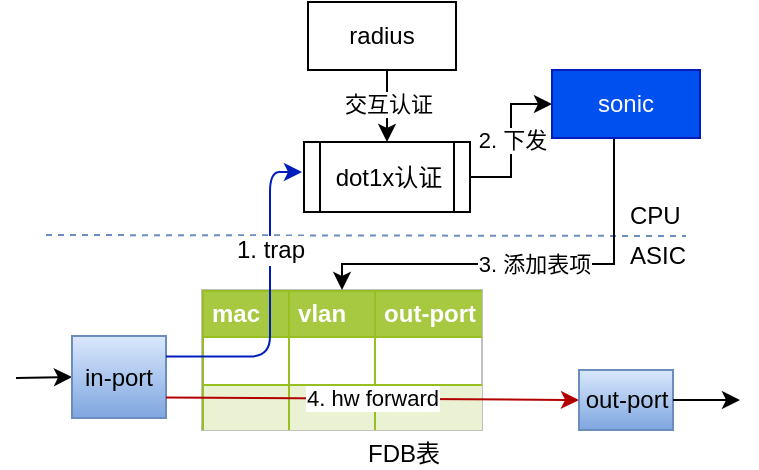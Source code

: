 <mxfile version="12.2.4" pages="4"><diagram id="BilKSIUUA6T9OGnx90cm" name="报文数据流图"><mxGraphModel dx="1355" dy="774" grid="0" gridSize="10" guides="1" tooltips="1" connect="1" arrows="1" fold="1" page="1" pageScale="1" pageWidth="827" pageHeight="1169" math="0" shadow="0"><root><mxCell id="0"/><mxCell id="1" parent="0"/><mxCell id="ml7t3myx5k2UopRAgSvt-7" value="ASIC" style="text;html=1;resizable=0;points=[];autosize=1;align=left;verticalAlign=top;spacingTop=-4;" parent="1" vertex="1"><mxGeometry x="450" y="260" width="40" height="20" as="geometry"/></mxCell><mxCell id="ml7t3myx5k2UopRAgSvt-8" value="CPU" style="text;html=1;resizable=0;points=[];autosize=1;align=left;verticalAlign=top;spacingTop=-4;" parent="1" vertex="1"><mxGeometry x="450" y="240" width="40" height="20" as="geometry"/></mxCell><mxCell id="ml7t3myx5k2UopRAgSvt-9" value="" style="endArrow=none;dashed=1;html=1;fillColor=#dae8fc;strokeColor=#6c8ebf;" parent="1" edge="1"><mxGeometry width="50" height="50" relative="1" as="geometry"><mxPoint x="160" y="259.5" as="sourcePoint"/><mxPoint x="480" y="260" as="targetPoint"/></mxGeometry></mxCell><mxCell id="2" value="" style="endArrow=classic;html=1;entryX=0;entryY=0.5;entryDx=0;entryDy=0;" parent="1" target="3" edge="1"><mxGeometry width="50" height="50" relative="1" as="geometry"><mxPoint x="145" y="331" as="sourcePoint"/><mxPoint x="174" y="306" as="targetPoint"/></mxGeometry></mxCell><mxCell id="3" value="in-port" style="rounded=0;whiteSpace=wrap;html=1;fillColor=#dae8fc;gradientColor=#7ea6e0;strokeColor=#6c8ebf;" parent="1" vertex="1"><mxGeometry x="173" y="310" width="47" height="41" as="geometry"/></mxCell><mxCell id="5" value="&lt;table border=&quot;1&quot; width=&quot;100%&quot; cellpadding=&quot;4&quot; style=&quot;width: 100% ; height: 100% ; border-collapse: collapse&quot;&gt;&lt;tbody&gt;&lt;tr style=&quot;background-color: #a7c942 ; color: #ffffff ; border: 1px solid #98bf21&quot;&gt;&lt;th align=&quot;left&quot;&gt;mac&amp;nbsp; &amp;nbsp;&lt;/th&gt;&lt;th align=&quot;left&quot;&gt;vlan&amp;nbsp; &amp;nbsp;&lt;/th&gt;&lt;th align=&quot;left&quot;&gt;out-port&lt;/th&gt;&lt;/tr&gt;&lt;tr style=&quot;border: 1px solid #98bf21&quot;&gt;&lt;td&gt;&lt;br&gt;&lt;/td&gt;&lt;td&gt;&lt;br&gt;&lt;/td&gt;&lt;td&gt;&lt;br&gt;&lt;/td&gt;&lt;/tr&gt;&lt;tr style=&quot;background-color: #eaf2d3 ; border: 1px solid #98bf21&quot;&gt;&lt;td&gt;&lt;br&gt;&lt;/td&gt;&lt;td&gt;&lt;br&gt;&lt;/td&gt;&lt;td&gt;&lt;br&gt;&lt;/td&gt;&lt;/tr&gt;&lt;/tbody&gt;&lt;/table&gt;" style="text;html=1;strokeColor=#c0c0c0;fillColor=#ffffff;overflow=fill;rounded=0;" parent="1" vertex="1"><mxGeometry x="238" y="287" width="140" height="70" as="geometry"/></mxCell><mxCell id="6" value="4. hw forward" style="endArrow=classic;html=1;exitX=1;exitY=0.75;exitDx=0;exitDy=0;entryX=0;entryY=0.5;entryDx=0;entryDy=0;fillColor=#e51400;strokeColor=#B20000;" parent="1" source="3" target="9" edge="1"><mxGeometry width="50" height="50" relative="1" as="geometry"><mxPoint x="141" y="430" as="sourcePoint"/><mxPoint x="191" y="380" as="targetPoint"/></mxGeometry></mxCell><mxCell id="9" value="out-port" style="rounded=0;whiteSpace=wrap;html=1;gradientColor=#7ea6e0;fillColor=#dae8fc;strokeColor=#6c8ebf;" parent="1" vertex="1"><mxGeometry x="426.5" y="327" width="47" height="30" as="geometry"/></mxCell><mxCell id="11" value="FDB表" style="text;html=1;resizable=0;points=[];autosize=1;align=left;verticalAlign=top;spacingTop=-4;" parent="1" vertex="1"><mxGeometry x="319" y="359" width="46" height="14" as="geometry"/></mxCell><mxCell id="13" value="" style="edgeStyle=elbowEdgeStyle;elbow=horizontal;endArrow=classic;html=1;exitX=1;exitY=0.25;exitDx=0;exitDy=0;fillColor=#0050ef;strokeColor=#001DBC;" parent="1" source="3" edge="1"><mxGeometry width="50" height="50" relative="1" as="geometry"><mxPoint x="231" y="219" as="sourcePoint"/><mxPoint x="288" y="228" as="targetPoint"/><Array as="points"><mxPoint x="272" y="275"/><mxPoint x="300" y="241"/></Array></mxGeometry></mxCell><mxCell id="14" value="1. trap" style="text;html=1;resizable=0;points=[];align=center;verticalAlign=middle;labelBackgroundColor=#ffffff;" parent="13" vertex="1" connectable="0"><mxGeometry x="0.046" y="2" relative="1" as="geometry"><mxPoint x="2" y="-22" as="offset"/></mxGeometry></mxCell><mxCell id="16" value="" style="endArrow=classic;html=1;exitX=1;exitY=0.5;exitDx=0;exitDy=0;" parent="1" source="9" edge="1"><mxGeometry width="50" height="50" relative="1" as="geometry"><mxPoint x="450" y="474" as="sourcePoint"/><mxPoint x="507" y="342" as="targetPoint"/></mxGeometry></mxCell><mxCell id="22" value="2. 下发" style="edgeStyle=orthogonalEdgeStyle;rounded=0;orthogonalLoop=1;jettySize=auto;html=1;exitX=1;exitY=0.5;exitDx=0;exitDy=0;entryX=0;entryY=0.5;entryDx=0;entryDy=0;" parent="1" source="17" target="21" edge="1"><mxGeometry relative="1" as="geometry"/></mxCell><mxCell id="17" value="dot1x认证" style="shape=process;whiteSpace=wrap;html=1;backgroundOutline=1;" parent="1" vertex="1"><mxGeometry x="289" y="213" width="83" height="35" as="geometry"/></mxCell><mxCell id="20" value="交互认证" style="edgeStyle=orthogonalEdgeStyle;rounded=0;orthogonalLoop=1;jettySize=auto;html=1;exitX=0.5;exitY=1;exitDx=0;exitDy=0;entryX=0.5;entryY=0;entryDx=0;entryDy=0;" parent="1" source="18" target="17" edge="1"><mxGeometry relative="1" as="geometry"/></mxCell><mxCell id="18" value="radius" style="rounded=0;whiteSpace=wrap;html=1;" parent="1" vertex="1"><mxGeometry x="291" y="143" width="74" height="34" as="geometry"/></mxCell><mxCell id="23" value="3. 添加表项" style="edgeStyle=orthogonalEdgeStyle;rounded=0;orthogonalLoop=1;jettySize=auto;html=1;exitX=0.5;exitY=1;exitDx=0;exitDy=0;entryX=0.5;entryY=0;entryDx=0;entryDy=0;" parent="1" source="21" target="5" edge="1"><mxGeometry relative="1" as="geometry"><Array as="points"><mxPoint x="444" y="211"/><mxPoint x="444" y="274"/><mxPoint x="308" y="274"/></Array></mxGeometry></mxCell><mxCell id="21" value="sonic" style="rounded=0;whiteSpace=wrap;html=1;fillColor=#0050ef;strokeColor=#001DBC;fontColor=#ffffff;" parent="1" vertex="1"><mxGeometry x="413" y="177" width="74" height="34" as="geometry"/></mxCell></root></mxGraphModel></diagram><diagram id="Ft-9qf9fKFiNSRfoQ1IS" name="全局使能流程图"><mxGraphModel dx="1360" dy="774" grid="0" gridSize="10" guides="1" tooltips="1" connect="1" arrows="1" fold="1" page="1" pageScale="1" pageWidth="827" pageHeight="1169" math="0" shadow="0"><root><mxCell id="-dcxarKxbc82Rwizyaxw-0"/><mxCell id="-dcxarKxbc82Rwizyaxw-1" parent="-dcxarKxbc82Rwizyaxw-0"/><mxCell id="SfA4m0KyiBffV9CrdwTq-0" value="systemd&lt;br&gt;" style="shape=umlLifeline;perimeter=lifelinePerimeter;whiteSpace=wrap;html=1;container=1;collapsible=0;recursiveResize=0;outlineConnect=0;" parent="-dcxarKxbc82Rwizyaxw-1" vertex="1"><mxGeometry x="40" y="40" width="60" height="440" as="geometry"/></mxCell><mxCell id="SfA4m0KyiBffV9CrdwTq-7" value="" style="html=1;points=[];perimeter=orthogonalPerimeter;" parent="SfA4m0KyiBffV9CrdwTq-0" vertex="1"><mxGeometry x="25" y="60" width="10" height="30" as="geometry"/></mxCell><mxCell id="SfA4m0KyiBffV9CrdwTq-1" value="dockerd" style="shape=umlLifeline;perimeter=lifelinePerimeter;whiteSpace=wrap;html=1;container=1;collapsible=0;recursiveResize=0;outlineConnect=0;" parent="-dcxarKxbc82Rwizyaxw-1" vertex="1"><mxGeometry x="134" y="40" width="70" height="440" as="geometry"/></mxCell><mxCell id="SfA4m0KyiBffV9CrdwTq-8" value="" style="html=1;points=[];perimeter=orthogonalPerimeter;" parent="SfA4m0KyiBffV9CrdwTq-1" vertex="1"><mxGeometry x="30" y="70" width="10" height="30" as="geometry"/></mxCell><mxCell id="SfA4m0KyiBffV9CrdwTq-12" value="l拉起守护进程" style="html=1;verticalAlign=bottom;endArrow=block;" parent="SfA4m0KyiBffV9CrdwTq-1" edge="1"><mxGeometry width="80" relative="1" as="geometry"><mxPoint x="40" y="88" as="sourcePoint"/><mxPoint x="126" y="88" as="targetPoint"/></mxGeometry></mxCell><mxCell id="SfA4m0KyiBffV9CrdwTq-3" value="supervisord" style="shape=umlLifeline;perimeter=lifelinePerimeter;whiteSpace=wrap;html=1;container=1;collapsible=0;recursiveResize=0;outlineConnect=0;" parent="-dcxarKxbc82Rwizyaxw-1" vertex="1"><mxGeometry x="230" y="40" width="70" height="440" as="geometry"/></mxCell><mxCell id="SfA4m0KyiBffV9CrdwTq-11" value="" style="html=1;points=[];perimeter=orthogonalPerimeter;" parent="SfA4m0KyiBffV9CrdwTq-3" vertex="1"><mxGeometry x="30" y="90" width="10" height="30" as="geometry"/></mxCell><mxCell id="SfA4m0KyiBffV9CrdwTq-16" value="启动" style="html=1;verticalAlign=bottom;endArrow=block;entryX=-0.4;entryY=0.138;entryDx=0;entryDy=0;entryPerimeter=0;" parent="SfA4m0KyiBffV9CrdwTq-3" target="SfA4m0KyiBffV9CrdwTq-15" edge="1"><mxGeometry width="80" relative="1" as="geometry"><mxPoint x="40" y="100" as="sourcePoint"/><mxPoint x="120" y="100" as="targetPoint"/></mxGeometry></mxCell><mxCell id="SfA4m0KyiBffV9CrdwTq-26" value="" style="html=1;points=[];perimeter=orthogonalPerimeter;" parent="SfA4m0KyiBffV9CrdwTq-3" vertex="1"><mxGeometry x="30" y="155" width="10" height="55" as="geometry"/></mxCell><mxCell id="SfA4m0KyiBffV9CrdwTq-29" value="监测到sync启动监听后，&lt;br&gt;启动hostap服务" style="html=1;verticalAlign=bottom;endArrow=block;" parent="SfA4m0KyiBffV9CrdwTq-3" target="SfA4m0KyiBffV9CrdwTq-13" edge="1"><mxGeometry width="80" relative="1" as="geometry"><mxPoint x="40" y="170" as="sourcePoint"/><mxPoint x="120" y="170" as="targetPoint"/></mxGeometry></mxCell><mxCell id="SfA4m0KyiBffV9CrdwTq-4" value="hostap" style="shape=umlLifeline;perimeter=lifelinePerimeter;whiteSpace=wrap;html=1;container=1;collapsible=0;recursiveResize=0;outlineConnect=0;gradientColor=#ffa500;fillColor=#ffcd28;strokeColor=#d79b00;" parent="-dcxarKxbc82Rwizyaxw-1" vertex="1"><mxGeometry x="373" y="40" width="77" height="440" as="geometry"/></mxCell><mxCell id="SfA4m0KyiBffV9CrdwTq-43" value="" style="rounded=0;whiteSpace=wrap;html=1;fillColor=#fff2cc;strokeColor=#d6b656;" parent="SfA4m0KyiBffV9CrdwTq-4" vertex="1"><mxGeometry x="20" y="280" width="180" height="60" as="geometry"/></mxCell><mxCell id="SfA4m0KyiBffV9CrdwTq-13" value="" style="html=1;points=[];perimeter=orthogonalPerimeter;gradientColor=#ffa500;fillColor=#ffcd28;strokeColor=#d79b00;" parent="SfA4m0KyiBffV9CrdwTq-4" vertex="1"><mxGeometry x="35" y="170" width="10" height="250" as="geometry"/></mxCell><mxCell id="SfA4m0KyiBffV9CrdwTq-34" value="对使能的接口，逐个下发&lt;br&gt;接口使能" style="html=1;verticalAlign=bottom;endArrow=block;" parent="SfA4m0KyiBffV9CrdwTq-4" edge="1"><mxGeometry width="80" relative="1" as="geometry"><mxPoint x="47" y="264" as="sourcePoint"/><mxPoint x="177" y="264" as="targetPoint"/></mxGeometry></mxCell><mxCell id="SfA4m0KyiBffV9CrdwTq-38" value="获取使能接口的fdb表项" style="html=1;verticalAlign=bottom;endArrow=block;" parent="SfA4m0KyiBffV9CrdwTq-4" edge="1"><mxGeometry width="80" relative="1" as="geometry"><mxPoint x="47" y="300" as="sourcePoint"/><mxPoint x="177" y="300" as="targetPoint"/></mxGeometry></mxCell><mxCell id="SfA4m0KyiBffV9CrdwTq-40" value="对未使能的接口下发：&lt;br&gt;接口去使能" style="html=1;verticalAlign=bottom;endArrow=block;" parent="SfA4m0KyiBffV9CrdwTq-4" edge="1"><mxGeometry width="80" relative="1" as="geometry"><mxPoint x="47" y="376" as="sourcePoint"/><mxPoint x="177" y="376" as="targetPoint"/></mxGeometry></mxCell><mxCell id="SfA4m0KyiBffV9CrdwTq-47" value="创建连接" style="html=1;verticalAlign=bottom;endArrow=block;" parent="SfA4m0KyiBffV9CrdwTq-4" target="SfA4m0KyiBffV9CrdwTq-48" edge="1"><mxGeometry width="80" relative="1" as="geometry"><mxPoint x="47" y="220" as="sourcePoint"/><mxPoint x="171" y="220" as="targetPoint"/></mxGeometry></mxCell><mxCell id="SfA4m0KyiBffV9CrdwTq-5" value="dot1xsyncd" style="shape=umlLifeline;perimeter=lifelinePerimeter;whiteSpace=wrap;html=1;container=1;collapsible=0;recursiveResize=0;outlineConnect=0;gradientColor=#ffa500;fillColor=#ffcd28;strokeColor=#d79b00;" parent="-dcxarKxbc82Rwizyaxw-1" vertex="1"><mxGeometry x="530" y="40" width="60" height="440" as="geometry"/></mxCell><mxCell id="SfA4m0KyiBffV9CrdwTq-15" value="" style="html=1;points=[];perimeter=orthogonalPerimeter;gradientColor=#ffa500;fillColor=#ffcd28;strokeColor=#d79b00;" parent="SfA4m0KyiBffV9CrdwTq-5" vertex="1"><mxGeometry x="25" y="90" width="10" height="80" as="geometry"/></mxCell><mxCell id="SfA4m0KyiBffV9CrdwTq-35" value="" style="html=1;points=[];perimeter=orthogonalPerimeter;gradientColor=#ffa500;fillColor=#ffcd28;strokeColor=#d79b00;" parent="SfA4m0KyiBffV9CrdwTq-5" vertex="1"><mxGeometry x="24" y="250" width="10" height="170" as="geometry"/></mxCell><mxCell id="SfA4m0KyiBffV9CrdwTq-37" value="检查并创建acl表" style="html=1;verticalAlign=bottom;endArrow=block;" parent="SfA4m0KyiBffV9CrdwTq-5" edge="1"><mxGeometry width="80" relative="1" as="geometry"><mxPoint x="34" y="274" as="sourcePoint"/><mxPoint x="210" y="274" as="targetPoint"/></mxGeometry></mxCell><mxCell id="SfA4m0KyiBffV9CrdwTq-48" value="" style="html=1;points=[];perimeter=orthogonalPerimeter;gradientColor=#ffa500;fillColor=#ffcd28;strokeColor=#d79b00;" parent="SfA4m0KyiBffV9CrdwTq-5" vertex="1"><mxGeometry x="25" y="205" width="10" height="30" as="geometry"/></mxCell><mxCell id="SfA4m0KyiBffV9CrdwTq-6" value="appdb" style="shape=umlLifeline;perimeter=lifelinePerimeter;whiteSpace=wrap;html=1;container=1;collapsible=0;recursiveResize=0;outlineConnect=0;fillColor=#1ba1e2;strokeColor=#006EAF;fontColor=#ffffff;" parent="-dcxarKxbc82Rwizyaxw-1" vertex="1"><mxGeometry x="716" y="40" width="70" height="440" as="geometry"/></mxCell><mxCell id="SfA4m0KyiBffV9CrdwTq-18" value="" style="html=1;points=[];perimeter=orthogonalPerimeter;fillColor=#1ba1e2;strokeColor=#006EAF;fontColor=#ffffff;" parent="SfA4m0KyiBffV9CrdwTq-6" vertex="1"><mxGeometry x="30" y="90" width="10" height="60" as="geometry"/></mxCell><mxCell id="SfA4m0KyiBffV9CrdwTq-36" value="" style="html=1;points=[];perimeter=orthogonalPerimeter;fillColor=#1ba1e2;strokeColor=#006EAF;fontColor=#ffffff;" parent="SfA4m0KyiBffV9CrdwTq-6" vertex="1"><mxGeometry x="30" y="240" width="10" height="50" as="geometry"/></mxCell><mxCell id="SfA4m0KyiBffV9CrdwTq-45" value="" style="html=1;points=[];perimeter=orthogonalPerimeter;fillColor=#1ba1e2;strokeColor=#006EAF;fontColor=#ffffff;" parent="SfA4m0KyiBffV9CrdwTq-6" vertex="1"><mxGeometry x="30" y="370" width="10" height="40" as="geometry"/></mxCell><mxCell id="SfA4m0KyiBffV9CrdwTq-9" value="systemctl &lt;br&gt;start dot1x" style="html=1;verticalAlign=bottom;endArrow=block;" parent="-dcxarKxbc82Rwizyaxw-1" target="SfA4m0KyiBffV9CrdwTq-8" edge="1"><mxGeometry width="80" relative="1" as="geometry"><mxPoint x="75" y="111" as="sourcePoint"/><mxPoint x="160" y="111" as="targetPoint"/><mxPoint as="offset"/></mxGeometry></mxCell><mxCell id="SfA4m0KyiBffV9CrdwTq-17" value="读取所有的标记dot1x的fdb表" style="html=1;verticalAlign=bottom;endArrow=block;entryX=-0.3;entryY=0.333;entryDx=0;entryDy=0;entryPerimeter=0;" parent="-dcxarKxbc82Rwizyaxw-1" source="SfA4m0KyiBffV9CrdwTq-15" target="SfA4m0KyiBffV9CrdwTq-18" edge="1"><mxGeometry width="80" relative="1" as="geometry"><mxPoint x="570" y="150" as="sourcePoint"/><mxPoint x="650" y="150" as="targetPoint"/></mxGeometry></mxCell><mxCell id="SfA4m0KyiBffV9CrdwTq-20" value="填充到dot1xsyncd本地缓存，&lt;br&gt;根据fdb信息创建acl table&amp;amp;rule" style="text;html=1;resizable=0;points=[];autosize=1;align=left;verticalAlign=top;spacingTop=-4;" parent="-dcxarKxbc82Rwizyaxw-1" vertex="1"><mxGeometry x="575" y="150" width="180" height="30" as="geometry"/></mxCell><mxCell id="SfA4m0KyiBffV9CrdwTq-23" value="完成自身初始化" style="edgeStyle=orthogonalEdgeStyle;html=1;align=left;spacingLeft=2;endArrow=block;rounded=0;entryX=1;entryY=0;" parent="-dcxarKxbc82Rwizyaxw-1" edge="1"><mxGeometry relative="1" as="geometry"><mxPoint x="420" y="225" as="sourcePoint"/><Array as="points"><mxPoint x="445" y="225"/></Array><mxPoint x="425" y="245" as="targetPoint"/></mxGeometry></mxCell><mxCell id="SfA4m0KyiBffV9CrdwTq-25" value="启动监听" style="edgeStyle=orthogonalEdgeStyle;html=1;align=left;spacingLeft=2;endArrow=block;rounded=0;entryX=1;entryY=0;" parent="-dcxarKxbc82Rwizyaxw-1" edge="1"><mxGeometry relative="1" as="geometry"><mxPoint x="565" y="187" as="sourcePoint"/><Array as="points"><mxPoint x="590" y="187"/></Array><mxPoint x="570" y="207" as="targetPoint"/></mxGeometry></mxCell><mxCell id="SfA4m0KyiBffV9CrdwTq-39" value="返回fdb表项" style="html=1;verticalAlign=bottom;endArrow=open;dashed=1;endSize=8;" parent="-dcxarKxbc82Rwizyaxw-1" edge="1"><mxGeometry relative="1" as="geometry"><mxPoint x="550" y="364" as="sourcePoint"/><mxPoint x="420" y="364" as="targetPoint"/><mxPoint as="offset"/></mxGeometry></mxCell><mxCell id="SfA4m0KyiBffV9CrdwTq-44" value="删除acltable、rule、fdb" style="html=1;verticalAlign=bottom;endArrow=block;entryX=0.1;entryY=0.5;entryDx=0;entryDy=0;entryPerimeter=0;" parent="-dcxarKxbc82Rwizyaxw-1" source="SfA4m0KyiBffV9CrdwTq-35" target="SfA4m0KyiBffV9CrdwTq-45" edge="1"><mxGeometry width="80" relative="1" as="geometry"><mxPoint x="570" y="430" as="sourcePoint"/><mxPoint x="740" y="430" as="targetPoint"/></mxGeometry></mxCell><mxCell id="SfA4m0KyiBffV9CrdwTq-46" value="finish" style="html=1;verticalAlign=bottom;endArrow=open;dashed=1;endSize=8;" parent="-dcxarKxbc82Rwizyaxw-1" edge="1"><mxGeometry relative="1" as="geometry"><mxPoint x="550" y="450" as="sourcePoint"/><mxPoint x="420" y="450" as="targetPoint"/></mxGeometry></mxCell></root></mxGraphModel></diagram><diagram id="V4MOhyw1VQJb5vwte7D5" name="接口使能流程图"><mxGraphModel dx="1360" dy="774" grid="1" gridSize="10" guides="1" tooltips="1" connect="1" arrows="1" fold="1" page="1" pageScale="1" pageWidth="827" pageHeight="1169" math="0" shadow="0"><root><mxCell id="MwJO9oqEeZ1VWitJkGHb-0"/><mxCell id="MwJO9oqEeZ1VWitJkGHb-1" parent="MwJO9oqEeZ1VWitJkGHb-0"/><mxCell id="GFMwG4cgbwmHKNGy5CWo-0" value="CLI" style="shape=umlLifeline;perimeter=lifelinePerimeter;whiteSpace=wrap;html=1;container=1;collapsible=0;recursiveResize=0;outlineConnect=0;" parent="MwJO9oqEeZ1VWitJkGHb-1" vertex="1"><mxGeometry x="30" y="120" width="60" height="480" as="geometry"/></mxCell><mxCell id="GFMwG4cgbwmHKNGy5CWo-12" value="" style="html=1;points=[];perimeter=orthogonalPerimeter;gradientColor=#ffa500;fillColor=#ffcd28;strokeColor=#d79b00;" parent="GFMwG4cgbwmHKNGy5CWo-0" vertex="1"><mxGeometry x="25" y="60" width="10" height="50" as="geometry"/></mxCell><mxCell id="GFMwG4cgbwmHKNGy5CWo-13" value="命令行写配置数据库： DOT1XCFG:PORT" style="html=1;verticalAlign=bottom;endArrow=block;fillColor=#0050ef;strokeColor=#001DBC;" parent="GFMwG4cgbwmHKNGy5CWo-0" source="GFMwG4cgbwmHKNGy5CWo-12" edge="1"><mxGeometry width="80" relative="1" as="geometry"><mxPoint x="40" y="70" as="sourcePoint"/><mxPoint x="530" y="70" as="targetPoint"/></mxGeometry></mxCell><mxCell id="GFMwG4cgbwmHKNGy5CWo-1" value="hostcfg" style="shape=umlLifeline;perimeter=lifelinePerimeter;whiteSpace=wrap;html=1;container=1;collapsible=0;recursiveResize=0;outlineConnect=0;" parent="MwJO9oqEeZ1VWitJkGHb-1" vertex="1"><mxGeometry x="120" y="120" width="60" height="480" as="geometry"/></mxCell><mxCell id="GFMwG4cgbwmHKNGy5CWo-16" value="" style="html=1;points=[];perimeter=orthogonalPerimeter;fillColor=#b1ddf0;strokeColor=#10739e;" parent="GFMwG4cgbwmHKNGy5CWo-1" vertex="1"><mxGeometry x="25" y="110" width="10" height="120" as="geometry"/></mxCell><mxCell id="GFMwG4cgbwmHKNGy5CWo-19" value="根据dot1x使能配置，xiePORT表，设置learn_mode" style="html=1;verticalAlign=bottom;endArrow=block;" parent="GFMwG4cgbwmHKNGy5CWo-1" edge="1"><mxGeometry width="80" relative="1" as="geometry"><mxPoint x="36" y="150" as="sourcePoint"/><mxPoint x="440" y="150" as="targetPoint"/></mxGeometry></mxCell><mxCell id="GFMwG4cgbwmHKNGy5CWo-25" value="更新配置文件&lt;br&gt;调用host-clii" style="html=1;verticalAlign=bottom;endArrow=block;" parent="GFMwG4cgbwmHKNGy5CWo-1" source="GFMwG4cgbwmHKNGy5CWo-16" edge="1"><mxGeometry width="80" relative="1" as="geometry"><mxPoint x="40" y="190" as="sourcePoint"/><mxPoint x="120" y="190" as="targetPoint"/></mxGeometry></mxCell><mxCell id="GFMwG4cgbwmHKNGy5CWo-2" value="hostap-cli" style="shape=umlLifeline;perimeter=lifelinePerimeter;whiteSpace=wrap;html=1;container=1;collapsible=0;recursiveResize=0;outlineConnect=0;" parent="MwJO9oqEeZ1VWitJkGHb-1" vertex="1"><mxGeometry x="220" y="120" width="60" height="480" as="geometry"/></mxCell><mxCell id="GFMwG4cgbwmHKNGy5CWo-24" value="" style="html=1;points=[];perimeter=orthogonalPerimeter;fillColor=#b1ddf0;strokeColor=#10739e;" parent="GFMwG4cgbwmHKNGy5CWo-2" vertex="1"><mxGeometry x="25" y="174" width="10" height="46" as="geometry"/></mxCell><mxCell id="GFMwG4cgbwmHKNGy5CWo-3" value="hostap" style="shape=umlLifeline;perimeter=lifelinePerimeter;whiteSpace=wrap;html=1;container=1;collapsible=0;recursiveResize=0;outlineConnect=0;" parent="MwJO9oqEeZ1VWitJkGHb-1" vertex="1"><mxGeometry x="321" y="120" width="60" height="480" as="geometry"/></mxCell><mxCell id="GFMwG4cgbwmHKNGy5CWo-26" value="" style="html=1;points=[];perimeter=orthogonalPerimeter;fillColor=#b1ddf0;strokeColor=#10739e;" parent="GFMwG4cgbwmHKNGy5CWo-3" vertex="1"><mxGeometry x="25" y="190" width="10" height="64" as="geometry"/></mxCell><mxCell id="GFMwG4cgbwmHKNGy5CWo-32" value="下发使能" style="html=1;verticalAlign=bottom;endArrow=block;" parent="GFMwG4cgbwmHKNGy5CWo-3" edge="1"><mxGeometry width="80" relative="1" as="geometry"><mxPoint x="39" y="250" as="sourcePoint"/><mxPoint x="139" y="250" as="targetPoint"/></mxGeometry></mxCell><mxCell id="GFMwG4cgbwmHKNGy5CWo-4" value="dot1xsyncd" style="shape=umlLifeline;perimeter=lifelinePerimeter;whiteSpace=wrap;html=1;container=1;collapsible=0;recursiveResize=0;outlineConnect=0;" parent="MwJO9oqEeZ1VWitJkGHb-1" vertex="1"><mxGeometry x="440" y="120" width="60" height="480" as="geometry"/></mxCell><mxCell id="GFMwG4cgbwmHKNGy5CWo-15" value="写入成功后立即返回" style="html=1;verticalAlign=bottom;endArrow=open;dashed=1;endSize=8;entryX=1.3;entryY=0.7;entryDx=0;entryDy=0;entryPerimeter=0;fillColor=#0050ef;strokeColor=#001DBC;" parent="GFMwG4cgbwmHKNGy5CWo-4" target="GFMwG4cgbwmHKNGy5CWo-12" edge="1"><mxGeometry relative="1" as="geometry"><mxPoint x="120" y="95" as="sourcePoint"/><mxPoint x="40" y="90" as="targetPoint"/></mxGeometry></mxCell><mxCell id="GFMwG4cgbwmHKNGy5CWo-33" value="" style="html=1;points=[];perimeter=orthogonalPerimeter;fillColor=#b1ddf0;strokeColor=#10739e;" parent="GFMwG4cgbwmHKNGy5CWo-4" vertex="1"><mxGeometry x="25" y="230" width="10" height="90" as="geometry"/></mxCell><mxCell id="GFMwG4cgbwmHKNGy5CWo-35" value="创建acl表" style="html=1;verticalAlign=bottom;endArrow=block;" parent="GFMwG4cgbwmHKNGy5CWo-4" source="GFMwG4cgbwmHKNGy5CWo-33" edge="1"><mxGeometry width="80" relative="1" as="geometry"><mxPoint x="40" y="270" as="sourcePoint"/><mxPoint x="200" y="270" as="targetPoint"/></mxGeometry></mxCell><mxCell id="GFMwG4cgbwmHKNGy5CWo-42" value="更新使能状态" style="html=1;verticalAlign=bottom;endArrow=block;" parent="GFMwG4cgbwmHKNGy5CWo-4" target="GFMwG4cgbwmHKNGy5CWo-43" edge="1"><mxGeometry width="80" relative="1" as="geometry"><mxPoint x="39" y="312" as="sourcePoint"/><mxPoint x="119" y="312" as="targetPoint"/></mxGeometry></mxCell><mxCell id="GFMwG4cgbwmHKNGy5CWo-5" value="config_db" style="shape=umlLifeline;perimeter=lifelinePerimeter;whiteSpace=wrap;html=1;container=1;collapsible=0;recursiveResize=0;outlineConnect=0;" parent="MwJO9oqEeZ1VWitJkGHb-1" vertex="1"><mxGeometry x="540" y="120" width="60" height="480" as="geometry"/></mxCell><mxCell id="GFMwG4cgbwmHKNGy5CWo-14" value="" style="html=1;points=[];perimeter=orthogonalPerimeter;gradientColor=#ffa500;fillColor=#ffcd28;strokeColor=#d79b00;" parent="GFMwG4cgbwmHKNGy5CWo-5" vertex="1"><mxGeometry x="25" y="60" width="10" height="60" as="geometry"/></mxCell><mxCell id="GFMwG4cgbwmHKNGy5CWo-18" value="" style="html=1;points=[];perimeter=orthogonalPerimeter;fillColor=#a20025;strokeColor=#6F0000;fontColor=#ffffff;" parent="GFMwG4cgbwmHKNGy5CWo-5" vertex="1"><mxGeometry x="25" y="135" width="10" height="35" as="geometry"/></mxCell><mxCell id="GFMwG4cgbwmHKNGy5CWo-6" value="appdb" style="shape=umlLifeline;perimeter=lifelinePerimeter;whiteSpace=wrap;html=1;container=1;collapsible=0;recursiveResize=0;outlineConnect=0;" parent="MwJO9oqEeZ1VWitJkGHb-1" vertex="1"><mxGeometry x="613" y="120" width="60" height="480" as="geometry"/></mxCell><mxCell id="GFMwG4cgbwmHKNGy5CWo-34" value="" style="html=1;points=[];perimeter=orthogonalPerimeter;fillColor=#b1ddf0;strokeColor=#10739e;" parent="GFMwG4cgbwmHKNGy5CWo-6" vertex="1"><mxGeometry x="25" y="250" width="10" height="50" as="geometry"/></mxCell><mxCell id="GFMwG4cgbwmHKNGy5CWo-36" value="订阅acl表" style="html=1;verticalAlign=bottom;endArrow=block;" parent="GFMwG4cgbwmHKNGy5CWo-6" edge="1"><mxGeometry width="80" relative="1" as="geometry"><mxPoint x="37" y="280" as="sourcePoint"/><mxPoint x="397" y="280" as="targetPoint"/></mxGeometry></mxCell><mxCell id="GFMwG4cgbwmHKNGy5CWo-7" value="state_db" style="shape=umlLifeline;perimeter=lifelinePerimeter;whiteSpace=wrap;html=1;container=1;collapsible=0;recursiveResize=0;outlineConnect=0;" parent="MwJO9oqEeZ1VWitJkGHb-1" vertex="1"><mxGeometry x="694" y="120" width="60" height="480" as="geometry"/></mxCell><mxCell id="GFMwG4cgbwmHKNGy5CWo-43" value="" style="html=1;points=[];perimeter=orthogonalPerimeter;fillColor=#b1ddf0;strokeColor=#10739e;" parent="GFMwG4cgbwmHKNGy5CWo-7" vertex="1"><mxGeometry x="25" y="300" width="10" height="50" as="geometry"/></mxCell><mxCell id="GFMwG4cgbwmHKNGy5CWo-8" value="asic_db" style="shape=umlLifeline;perimeter=lifelinePerimeter;whiteSpace=wrap;html=1;container=1;collapsible=0;recursiveResize=0;outlineConnect=0;" parent="MwJO9oqEeZ1VWitJkGHb-1" vertex="1"><mxGeometry x="779" y="120" width="60" height="480" as="geometry"/></mxCell><mxCell id="GFMwG4cgbwmHKNGy5CWo-38" value="" style="html=1;points=[];perimeter=orthogonalPerimeter;fillColor=#b1ddf0;strokeColor=#10739e;" parent="GFMwG4cgbwmHKNGy5CWo-8" vertex="1"><mxGeometry x="25" y="300" width="10" height="50" as="geometry"/></mxCell><mxCell id="GFMwG4cgbwmHKNGy5CWo-9" value="portmgrd" style="shape=umlLifeline;perimeter=lifelinePerimeter;whiteSpace=wrap;html=1;container=1;collapsible=0;recursiveResize=0;outlineConnect=0;" parent="MwJO9oqEeZ1VWitJkGHb-1" vertex="1"><mxGeometry x="887" y="120" width="60" height="480" as="geometry"/></mxCell><mxCell id="GFMwG4cgbwmHKNGy5CWo-21" value="" style="html=1;points=[];perimeter=orthogonalPerimeter;fillColor=#a20025;strokeColor=#6F0000;fontColor=#ffffff;" parent="GFMwG4cgbwmHKNGy5CWo-9" vertex="1"><mxGeometry x="25" y="135" width="10" height="45" as="geometry"/></mxCell><mxCell id="GFMwG4cgbwmHKNGy5CWo-11" value="aclorch" style="shape=umlLifeline;perimeter=lifelinePerimeter;whiteSpace=wrap;html=1;container=1;collapsible=0;recursiveResize=0;outlineConnect=0;" parent="MwJO9oqEeZ1VWitJkGHb-1" vertex="1"><mxGeometry x="989" y="120" width="60" height="480" as="geometry"/></mxCell><mxCell id="GFMwG4cgbwmHKNGy5CWo-37" value="" style="html=1;points=[];perimeter=orthogonalPerimeter;fillColor=#b1ddf0;strokeColor=#10739e;" parent="GFMwG4cgbwmHKNGy5CWo-11" vertex="1"><mxGeometry x="25" y="260" width="10" height="60" as="geometry"/></mxCell><mxCell id="GFMwG4cgbwmHKNGy5CWo-39" value="x写asic，创建硬件表象" style="html=1;verticalAlign=bottom;endArrow=block;entryX=0.9;entryY=0.24;entryDx=0;entryDy=0;entryPerimeter=0;" parent="GFMwG4cgbwmHKNGy5CWo-11" target="GFMwG4cgbwmHKNGy5CWo-38" edge="1"><mxGeometry width="80" relative="1" as="geometry"><mxPoint x="21" y="312" as="sourcePoint"/><mxPoint x="101" y="310" as="targetPoint"/></mxGeometry></mxCell><mxCell id="GFMwG4cgbwmHKNGy5CWo-17" value="hhostcfg订阅配置数据" style="html=1;verticalAlign=bottom;endArrow=block;exitX=0;exitY=0.867;exitDx=0;exitDy=0;exitPerimeter=0;entryX=1.5;entryY=0.04;entryDx=0;entryDy=0;entryPerimeter=0;" parent="MwJO9oqEeZ1VWitJkGHb-1" edge="1"><mxGeometry width="80" relative="1" as="geometry"><mxPoint x="565" y="235.02" as="sourcePoint"/><mxPoint x="160" y="235" as="targetPoint"/></mxGeometry></mxCell><mxCell id="GFMwG4cgbwmHKNGy5CWo-20" value="portmgrd订阅PORT_CFG表，处理port变化，维护portmac学习模式" style="html=1;verticalAlign=bottom;endArrow=block;entryX=-0.3;entryY=0.578;entryDx=0;entryDy=0;entryPerimeter=0;" parent="MwJO9oqEeZ1VWitJkGHb-1" target="GFMwG4cgbwmHKNGy5CWo-21" edge="1"><mxGeometry width="80" relative="1" as="geometry"><mxPoint x="578" y="281" as="sourcePoint"/><mxPoint x="660" y="280" as="targetPoint"/></mxGeometry></mxCell><mxCell id="GFMwG4cgbwmHKNGy5CWo-22" value="" style="html=1;points=[];perimeter=orthogonalPerimeter;fillColor=#a20025;strokeColor=#6F0000;fontColor=#ffffff;" parent="MwJO9oqEeZ1VWitJkGHb-1" vertex="1"><mxGeometry x="994" y="280" width="10" height="27" as="geometry"/></mxCell><mxCell id="GFMwG4cgbwmHKNGy5CWo-23" value="portorch等" style="html=1;verticalAlign=bottom;endArrow=block;entryX=0.2;entryY=0.556;entryDx=0;entryDy=0;entryPerimeter=0;" parent="MwJO9oqEeZ1VWitJkGHb-1" target="GFMwG4cgbwmHKNGy5CWo-22" edge="1"><mxGeometry width="80" relative="1" as="geometry"><mxPoint x="927" y="295" as="sourcePoint"/><mxPoint x="1010" y="290" as="targetPoint"/></mxGeometry></mxCell><mxCell id="GFMwG4cgbwmHKNGy5CWo-27" value="通知hostap" style="html=1;verticalAlign=bottom;endArrow=block;" parent="MwJO9oqEeZ1VWitJkGHb-1" source="GFMwG4cgbwmHKNGy5CWo-24" target="GFMwG4cgbwmHKNGy5CWo-26" edge="1"><mxGeometry width="80" relative="1" as="geometry"><mxPoint x="260" y="320" as="sourcePoint"/><mxPoint x="330" y="320" as="targetPoint"/></mxGeometry></mxCell><mxCell id="GFMwG4cgbwmHKNGy5CWo-31" value="监听端口报文" style="edgeStyle=orthogonalEdgeStyle;html=1;align=left;spacingLeft=2;endArrow=block;rounded=0;entryX=1;entryY=0;" parent="MwJO9oqEeZ1VWitJkGHb-1" edge="1"><mxGeometry relative="1" as="geometry"><mxPoint x="356" y="330" as="sourcePoint"/><Array as="points"><mxPoint x="381" y="330"/></Array><mxPoint x="361" y="350" as="targetPoint"/></mxGeometry></mxCell><mxCell id="GFMwG4cgbwmHKNGy5CWo-40" value="" style="html=1;points=[];perimeter=orthogonalPerimeter;fillColor=#b1ddf0;strokeColor=#10739e;" parent="MwJO9oqEeZ1VWitJkGHb-1" vertex="1"><mxGeometry x="970" y="450" width="10" height="30" as="geometry"/></mxCell><mxCell id="GFMwG4cgbwmHKNGy5CWo-41" value="syncd" style="html=1;verticalAlign=bottom;endArrow=block;entryX=-0.4;entryY=0.1;entryDx=0;entryDy=0;entryPerimeter=0;fillColor=#b1ddf0;strokeColor=#10739e;" parent="MwJO9oqEeZ1VWitJkGHb-1" source="GFMwG4cgbwmHKNGy5CWo-38" target="GFMwG4cgbwmHKNGy5CWo-40" edge="1"><mxGeometry width="80" relative="1" as="geometry"><mxPoint x="820" y="460" as="sourcePoint"/><mxPoint x="900" y="460" as="targetPoint"/></mxGeometry></mxCell></root></mxGraphModel></diagram><diagram id="zg6BLw3GA0vDHHghqcnw" name="上线"><mxGraphModel dx="1355" dy="774" grid="1" gridSize="10" guides="1" tooltips="1" connect="1" arrows="1" fold="1" page="1" pageScale="1" pageWidth="827" pageHeight="1169" math="0" shadow="0"><root><mxCell id="N-jTrp5TuD9J9XqWfWtE-0"/><mxCell id="N-jTrp5TuD9J9XqWfWtE-1" parent="N-jTrp5TuD9J9XqWfWtE-0"/><mxCell id="Bc9p2cOSF3cNsLLtV4eB-0" value="hostap" style="shape=umlFrame;whiteSpace=wrap;html=1;fillColor=#e3c800;strokeColor=#B09500;fontColor=#ffffff;" parent="N-jTrp5TuD9J9XqWfWtE-1" vertex="1"><mxGeometry x="210" y="120" width="260" height="640" as="geometry"/></mxCell><mxCell id="Bc9p2cOSF3cNsLLtV4eB-1" value="hostap" style="shape=umlLifeline;perimeter=lifelinePerimeter;whiteSpace=wrap;html=1;container=1;collapsible=0;recursiveResize=0;outlineConnect=0;fillColor=#e3c800;strokeColor=#B09500;fontColor=#ffffff;" parent="N-jTrp5TuD9J9XqWfWtE-1" vertex="1"><mxGeometry x="260" y="170" width="60" height="560" as="geometry"/></mxCell><mxCell id="Bc9p2cOSF3cNsLLtV4eB-2" value="" style="html=1;points=[];perimeter=orthogonalPerimeter;fillColor=#e3c800;strokeColor=#B09500;fontColor=#ffffff;" parent="Bc9p2cOSF3cNsLLtV4eB-1" vertex="1"><mxGeometry x="25" y="70" width="10" height="490" as="geometry"/></mxCell><mxCell id="Bc9p2cOSF3cNsLLtV4eB-3" value="dot1xsync" style="shape=umlLifeline;perimeter=lifelinePerimeter;whiteSpace=wrap;html=1;container=1;collapsible=0;recursiveResize=0;outlineConnect=0;fillColor=#e3c800;strokeColor=#B09500;fontColor=#ffffff;" parent="N-jTrp5TuD9J9XqWfWtE-1" vertex="1"><mxGeometry x="380" y="170" width="70" height="560" as="geometry"/></mxCell><mxCell id="Bc9p2cOSF3cNsLLtV4eB-4" value="" style="html=1;points=[];perimeter=orthogonalPerimeter;fillColor=#e3c800;strokeColor=#B09500;fontColor=#ffffff;" parent="Bc9p2cOSF3cNsLLtV4eB-3" vertex="1"><mxGeometry x="30" y="80" width="10" height="480" as="geometry"/></mxCell><mxCell id="Bc9p2cOSF3cNsLLtV4eB-53" value="set_fdbEntry:KEY-Set消息&lt;br&gt;type为static，表项不老化" style="html=1;verticalAlign=bottom;endArrow=block;" parent="Bc9p2cOSF3cNsLLtV4eB-3" target="Bc9p2cOSF3cNsLLtV4eB-13" edge="1"><mxGeometry width="80" relative="1" as="geometry"><mxPoint x="41" y="98" as="sourcePoint"/><mxPoint x="292" y="97.04" as="targetPoint"/></mxGeometry></mxCell><mxCell id="Bc9p2cOSF3cNsLLtV4eB-6" value="database" style="shape=umlFrame;whiteSpace=wrap;html=1;fillColor=#76608a;strokeColor=#432D57;fontColor=#ffffff;" parent="N-jTrp5TuD9J9XqWfWtE-1" vertex="1"><mxGeometry x="500" y="120" width="380" height="640" as="geometry"/></mxCell><mxCell id="Bc9p2cOSF3cNsLLtV4eB-7" value="swss" style="shape=umlFrame;whiteSpace=wrap;html=1;fillColor=#dae8fc;strokeColor=#6c8ebf;" parent="N-jTrp5TuD9J9XqWfWtE-1" vertex="1"><mxGeometry x="920" y="110" width="360" height="640" as="geometry"/></mxCell><mxCell id="Bc9p2cOSF3cNsLLtV4eB-8" value="syncd" style="shape=umlFrame;whiteSpace=wrap;html=1;fillColor=#fff2cc;strokeColor=#d6b656;" parent="N-jTrp5TuD9J9XqWfWtE-1" vertex="1"><mxGeometry x="1320" y="120" width="120" height="640" as="geometry"/></mxCell><mxCell id="Bc9p2cOSF3cNsLLtV4eB-9" value="HW" style="shape=umlFrame;whiteSpace=wrap;html=1;fillColor=#e1d5e7;strokeColor=#9673a6;" parent="N-jTrp5TuD9J9XqWfWtE-1" vertex="1"><mxGeometry x="1480" y="120" width="120" height="640" as="geometry"/></mxCell><mxCell id="Bc9p2cOSF3cNsLLtV4eB-10" value="上线" style="html=1;verticalAlign=bottom;endArrow=block;" parent="N-jTrp5TuD9J9XqWfWtE-1" edge="1"><mxGeometry width="80" relative="1" as="geometry"><mxPoint x="230" y="242" as="sourcePoint"/><mxPoint x="285" y="242" as="targetPoint"/></mxGeometry></mxCell><mxCell id="Bc9p2cOSF3cNsLLtV4eB-11" value="add_fdb:&lt;br&gt;port+vlan+mac" style="html=1;verticalAlign=bottom;endArrow=block;" parent="N-jTrp5TuD9J9XqWfWtE-1" edge="1"><mxGeometry width="80" relative="1" as="geometry"><mxPoint x="295" y="256" as="sourcePoint"/><mxPoint x="410" y="256" as="targetPoint"/></mxGeometry></mxCell><mxCell id="Bc9p2cOSF3cNsLLtV4eB-12" value="app:fdbtbl" style="shape=umlLifeline;perimeter=lifelinePerimeter;whiteSpace=wrap;html=1;container=1;collapsible=0;recursiveResize=0;outlineConnect=0;fillColor=#76608a;strokeColor=#432D57;fontColor=#ffffff;" parent="N-jTrp5TuD9J9XqWfWtE-1" vertex="1"><mxGeometry x="580" y="170" width="50" height="370" as="geometry"/></mxCell><mxCell id="Bc9p2cOSF3cNsLLtV4eB-13" value="" style="html=1;points=[];perimeter=orthogonalPerimeter;fillColor=#76608a;strokeColor=#432D57;fontColor=#ffffff;" parent="Bc9p2cOSF3cNsLLtV4eB-12" vertex="1"><mxGeometry x="20" y="90" width="10" height="70" as="geometry"/></mxCell><mxCell id="Bc9p2cOSF3cNsLLtV4eB-14" value="fdbsync" style="shape=umlLifeline;perimeter=lifelinePerimeter;whiteSpace=wrap;html=1;container=1;collapsible=0;recursiveResize=0;outlineConnect=0;fillColor=#dae8fc;strokeColor=#6c8ebf;" parent="N-jTrp5TuD9J9XqWfWtE-1" vertex="1"><mxGeometry x="950" y="170" width="80" height="380" as="geometry"/></mxCell><mxCell id="Bc9p2cOSF3cNsLLtV4eB-15" value="" style="html=1;points=[];perimeter=orthogonalPerimeter;fillColor=#dae8fc;strokeColor=#6c8ebf;" parent="Bc9p2cOSF3cNsLLtV4eB-14" vertex="1"><mxGeometry x="35" y="290" width="10" height="50" as="geometry"/></mxCell><mxCell id="Bc9p2cOSF3cNsLLtV4eB-16" value="添加内核&lt;br&gt;bridge fdb" style="html=1;verticalAlign=bottom;endArrow=block;" parent="Bc9p2cOSF3cNsLLtV4eB-14" source="Bc9p2cOSF3cNsLLtV4eB-15" edge="1"><mxGeometry width="80" relative="1" as="geometry"><mxPoint x="50" y="310" as="sourcePoint"/><mxPoint x="100" y="310" as="targetPoint"/></mxGeometry></mxCell><mxCell id="Bc9p2cOSF3cNsLLtV4eB-17" value="添加后返回" style="html=1;verticalAlign=bottom;endArrow=open;dashed=1;endSize=8;" parent="Bc9p2cOSF3cNsLLtV4eB-14" edge="1"><mxGeometry relative="1" as="geometry"><mxPoint x="150" y="360" as="sourcePoint"/><mxPoint x="-530" y="360" as="targetPoint"/></mxGeometry></mxCell><mxCell id="Bc9p2cOSF3cNsLLtV4eB-18" value="fdborch" style="shape=umlLifeline;perimeter=lifelinePerimeter;whiteSpace=wrap;html=1;container=1;collapsible=0;recursiveResize=0;outlineConnect=0;fillColor=#dae8fc;strokeColor=#6c8ebf;" parent="N-jTrp5TuD9J9XqWfWtE-1" vertex="1"><mxGeometry x="1070" y="170" width="70" height="360" as="geometry"/></mxCell><mxCell id="Bc9p2cOSF3cNsLLtV4eB-19" value="" style="html=1;points=[];perimeter=orthogonalPerimeter;fillColor=#DAE8FC;strokeColor=#6c8ebf;" parent="Bc9p2cOSF3cNsLLtV4eB-18" vertex="1"><mxGeometry x="30" y="110" width="10" height="250" as="geometry"/></mxCell><mxCell id="Bc9p2cOSF3cNsLLtV4eB-20" value="RedisRemoteSaiInterface::set:KEY_VLAUE_OP写" style="html=1;verticalAlign=bottom;endArrow=block;" parent="Bc9p2cOSF3cNsLLtV4eB-18" source="Bc9p2cOSF3cNsLLtV4eB-19" edge="1"><mxGeometry width="80" relative="1" as="geometry"><mxPoint x="30" y="140" as="sourcePoint"/><mxPoint x="-237" y="142" as="targetPoint"/></mxGeometry></mxCell><mxCell id="Bc9p2cOSF3cNsLLtV4eB-21" value="写入stateFdb表" style="html=1;verticalAlign=bottom;endArrow=block;entryX=1.2;entryY=0.029;entryDx=0;entryDy=0;entryPerimeter=0;" parent="Bc9p2cOSF3cNsLLtV4eB-18" target="Bc9p2cOSF3cNsLLtV4eB-36" edge="1"><mxGeometry width="80" relative="1" as="geometry"><mxPoint x="30" y="272" as="sourcePoint"/><mxPoint x="110" y="270" as="targetPoint"/></mxGeometry></mxCell><mxCell id="Bc9p2cOSF3cNsLLtV4eB-22" value="aclorch" style="shape=umlLifeline;perimeter=lifelinePerimeter;whiteSpace=wrap;html=1;container=1;collapsible=0;recursiveResize=0;outlineConnect=0;fillColor=#dae8fc;strokeColor=#6c8ebf;" parent="N-jTrp5TuD9J9XqWfWtE-1" vertex="1"><mxGeometry x="1182" y="170" width="70" height="570" as="geometry"/></mxCell><mxCell id="Bc9p2cOSF3cNsLLtV4eB-49" value="" style="html=1;points=[];perimeter=orthogonalPerimeter;fillColor=#DAE8FC;" parent="Bc9p2cOSF3cNsLLtV4eB-22" vertex="1"><mxGeometry x="30" y="380" width="10" height="90" as="geometry"/></mxCell><mxCell id="wMV11ZLTqRDkpQQLI9FS-7" value="定时器" style="html=1;points=[];perimeter=orthogonalPerimeter;fillColor=#DAE8FC;" parent="Bc9p2cOSF3cNsLLtV4eB-22" vertex="1"><mxGeometry x="30" y="480" width="10" height="60" as="geometry"/></mxCell><mxCell id="Bc9p2cOSF3cNsLLtV4eB-23" value="syncd" style="shape=umlLifeline;perimeter=lifelinePerimeter;whiteSpace=wrap;html=1;container=1;collapsible=0;recursiveResize=0;outlineConnect=0;fillColor=#fff2cc;strokeColor=#d6b656;" parent="N-jTrp5TuD9J9XqWfWtE-1" vertex="1"><mxGeometry x="1330" y="170" width="90" height="550" as="geometry"/></mxCell><mxCell id="Bc9p2cOSF3cNsLLtV4eB-24" value="" style="html=1;points=[];perimeter=orthogonalPerimeter;fillColor=#FFF2CC;strokeColor=#d6b656;" parent="Bc9p2cOSF3cNsLLtV4eB-23" vertex="1"><mxGeometry x="40" y="170" width="10" height="50" as="geometry"/></mxCell><mxCell id="Bc9p2cOSF3cNsLLtV4eB-25" value="_ctc_sai_fdb_set_fdb_info" style="html=1;verticalAlign=bottom;endArrow=block;" parent="Bc9p2cOSF3cNsLLtV4eB-23" target="Bc9p2cOSF3cNsLLtV4eB-33" edge="1"><mxGeometry width="80" relative="1" as="geometry"><mxPoint x="50" y="190" as="sourcePoint"/><mxPoint x="130" y="190" as="targetPoint"/></mxGeometry></mxCell><mxCell id="Bc9p2cOSF3cNsLLtV4eB-26" value="写表：&amp;nbsp;getresponse" style="html=1;verticalAlign=bottom;endArrow=block;" parent="Bc9p2cOSF3cNsLLtV4eB-23" target="Bc9p2cOSF3cNsLLtV4eB-28" edge="1"><mxGeometry width="80" relative="1" as="geometry"><mxPoint x="40" y="220" as="sourcePoint"/><mxPoint x="120" y="220" as="targetPoint"/></mxGeometry></mxCell><mxCell id="Bc9p2cOSF3cNsLLtV4eB-50" value="" style="html=1;points=[];perimeter=orthogonalPerimeter;fillColor=#FFF2CC;" parent="Bc9p2cOSF3cNsLLtV4eB-23" vertex="1"><mxGeometry x="40" y="390" width="10" height="40" as="geometry"/></mxCell><mxCell id="wMV11ZLTqRDkpQQLI9FS-1" value="t通过sai写入芯片" style="html=1;verticalAlign=bottom;endArrow=block;" parent="Bc9p2cOSF3cNsLLtV4eB-23" target="wMV11ZLTqRDkpQQLI9FS-0" edge="1"><mxGeometry width="80" relative="1" as="geometry"><mxPoint x="50" y="420" as="sourcePoint"/><mxPoint x="194" y="410" as="targetPoint"/></mxGeometry></mxCell><mxCell id="wMV11ZLTqRDkpQQLI9FS-8" value="" style="html=1;points=[];perimeter=orthogonalPerimeter;fillColor=#FFF2CC;" parent="Bc9p2cOSF3cNsLLtV4eB-23" vertex="1"><mxGeometry x="40" y="500" width="10" height="30" as="geometry"/></mxCell><mxCell id="wMV11ZLTqRDkpQQLI9FS-11" value="下硬件查询" style="html=1;verticalAlign=bottom;endArrow=block;" parent="Bc9p2cOSF3cNsLLtV4eB-23" target="wMV11ZLTqRDkpQQLI9FS-9" edge="1"><mxGeometry width="80" relative="1" as="geometry"><mxPoint x="50" y="510" as="sourcePoint"/><mxPoint x="130" y="510" as="targetPoint"/></mxGeometry></mxCell><mxCell id="Bc9p2cOSF3cNsLLtV4eB-27" value="asic:fdbtbl" style="shape=umlLifeline;perimeter=lifelinePerimeter;whiteSpace=wrap;html=1;container=1;collapsible=0;recursiveResize=0;outlineConnect=0;fillColor=#76608a;strokeColor=#432D57;fontColor=#ffffff;" parent="N-jTrp5TuD9J9XqWfWtE-1" vertex="1"><mxGeometry x="790" y="170" width="70" height="370" as="geometry"/></mxCell><mxCell id="Bc9p2cOSF3cNsLLtV4eB-28" value="" style="html=1;points=[];perimeter=orthogonalPerimeter;fillColor=#76608a;strokeColor=#432D57;fontColor=#ffffff;" parent="Bc9p2cOSF3cNsLLtV4eB-27" vertex="1"><mxGeometry x="30" y="140" width="10" height="110" as="geometry"/></mxCell><mxCell id="Bc9p2cOSF3cNsLLtV4eB-29" value="订阅" style="html=1;verticalAlign=bottom;endArrow=block;" parent="Bc9p2cOSF3cNsLLtV4eB-27" target="Bc9p2cOSF3cNsLLtV4eB-24" edge="1"><mxGeometry width="80" relative="1" as="geometry"><mxPoint x="40" y="170" as="sourcePoint"/><mxPoint x="120" y="170" as="targetPoint"/></mxGeometry></mxCell><mxCell id="Bc9p2cOSF3cNsLLtV4eB-30" value="waitResponse" style="html=1;verticalAlign=bottom;endArrow=block;" parent="Bc9p2cOSF3cNsLLtV4eB-27" target="Bc9p2cOSF3cNsLLtV4eB-19" edge="1"><mxGeometry width="80" relative="1" as="geometry"><mxPoint x="40" y="250" as="sourcePoint"/><mxPoint x="120" y="250" as="targetPoint"/></mxGeometry></mxCell><mxCell id="Bc9p2cOSF3cNsLLtV4eB-31" value="订阅频道，FdbOrch::doTask(Consumer&amp;amp; consumer)处理" style="html=1;verticalAlign=bottom;endArrow=block;exitX=1.2;exitY=0.3;exitDx=0;exitDy=0;exitPerimeter=0;" parent="N-jTrp5TuD9J9XqWfWtE-1" source="Bc9p2cOSF3cNsLLtV4eB-13" target="Bc9p2cOSF3cNsLLtV4eB-19" edge="1"><mxGeometry width="80" relative="1" as="geometry"><mxPoint x="520" y="290" as="sourcePoint"/><mxPoint x="880" y="50" as="targetPoint"/></mxGeometry></mxCell><mxCell id="Bc9p2cOSF3cNsLLtV4eB-32" value="ASIC" style="shape=umlLifeline;perimeter=lifelinePerimeter;whiteSpace=wrap;html=1;container=1;collapsible=0;recursiveResize=0;outlineConnect=0;fillColor=#e1d5e7;strokeColor=#9673a6;" parent="N-jTrp5TuD9J9XqWfWtE-1" vertex="1"><mxGeometry x="1490" y="170" width="80" height="570" as="geometry"/></mxCell><mxCell id="Bc9p2cOSF3cNsLLtV4eB-33" value="" style="html=1;points=[];perimeter=orthogonalPerimeter;fillColor=#e1d5e7;strokeColor=#9673a6;" parent="Bc9p2cOSF3cNsLLtV4eB-32" vertex="1"><mxGeometry x="35" y="180" width="10" height="40" as="geometry"/></mxCell><mxCell id="wMV11ZLTqRDkpQQLI9FS-0" value="" style="html=1;points=[];perimeter=orthogonalPerimeter;fillColor=#e1d5e7;strokeColor=#9673a6;" parent="Bc9p2cOSF3cNsLLtV4eB-32" vertex="1"><mxGeometry x="35" y="405" width="10" height="40" as="geometry"/></mxCell><mxCell id="wMV11ZLTqRDkpQQLI9FS-9" value="" style="html=1;points=[];perimeter=orthogonalPerimeter;fillColor=#e1d5e7;strokeColor=#9673a6;" parent="Bc9p2cOSF3cNsLLtV4eB-32" vertex="1"><mxGeometry x="35" y="510" width="10" height="40" as="geometry"/></mxCell><mxCell id="Bc9p2cOSF3cNsLLtV4eB-34" value="return" style="html=1;verticalAlign=bottom;endArrow=open;dashed=1;endSize=8;" parent="N-jTrp5TuD9J9XqWfWtE-1" edge="1"><mxGeometry relative="1" as="geometry"><mxPoint x="1520" y="381" as="sourcePoint"/><mxPoint x="1380" y="381" as="targetPoint"/></mxGeometry></mxCell><mxCell id="Bc9p2cOSF3cNsLLtV4eB-35" value="state:fdbtbl" style="shape=umlLifeline;perimeter=lifelinePerimeter;whiteSpace=wrap;html=1;container=1;collapsible=0;recursiveResize=0;outlineConnect=0;fillColor=#76608a;strokeColor=#432D57;fontColor=#ffffff;" parent="N-jTrp5TuD9J9XqWfWtE-1" vertex="1"><mxGeometry x="700" y="170" width="60" height="360" as="geometry"/></mxCell><mxCell id="Bc9p2cOSF3cNsLLtV4eB-36" value="" style="html=1;points=[];perimeter=orthogonalPerimeter;fillColor=#76608a;strokeColor=#432D57;fontColor=#ffffff;" parent="Bc9p2cOSF3cNsLLtV4eB-35" vertex="1"><mxGeometry x="30" y="270" width="10" height="70" as="geometry"/></mxCell><mxCell id="Bc9p2cOSF3cNsLLtV4eB-37" value="订阅表空间" style="html=1;verticalAlign=bottom;endArrow=block;" parent="Bc9p2cOSF3cNsLLtV4eB-35" edge="1"><mxGeometry width="80" relative="1" as="geometry"><mxPoint x="40" y="300" as="sourcePoint"/><mxPoint x="280" y="300" as="targetPoint"/></mxGeometry></mxCell><mxCell id="Bc9p2cOSF3cNsLLtV4eB-38" value="" style="html=1;points=[];perimeter=orthogonalPerimeter;fillColor=#0050ef;strokeColor=#001DBC;fontColor=#ffffff;" parent="N-jTrp5TuD9J9XqWfWtE-1" vertex="1"><mxGeometry x="1050" y="470" width="10" height="30" as="geometry"/></mxCell><mxCell id="Bc9p2cOSF3cNsLLtV4eB-39" value="写入state表之后返回" style="html=1;verticalAlign=bottom;endArrow=open;dashed=1;endSize=8;entryX=-0.1;entryY=0.92;entryDx=0;entryDy=0;entryPerimeter=0;" parent="N-jTrp5TuD9J9XqWfWtE-1" target="Bc9p2cOSF3cNsLLtV4eB-19" edge="1"><mxGeometry relative="1" as="geometry"><mxPoint x="730" y="510" as="sourcePoint"/><mxPoint x="650" y="510" as="targetPoint"/></mxGeometry></mxCell><mxCell id="Bc9p2cOSF3cNsLLtV4eB-41" value="APP:acl" style="shape=umlLifeline;perimeter=lifelinePerimeter;whiteSpace=wrap;html=1;container=1;collapsible=0;recursiveResize=0;outlineConnect=0;fillColor=#76608a;strokeColor=#432D57;fontColor=#ffffff;" parent="N-jTrp5TuD9J9XqWfWtE-1" vertex="1"><mxGeometry x="643" y="170" width="50" height="420" as="geometry"/></mxCell><mxCell id="Bc9p2cOSF3cNsLLtV4eB-44" value="" style="html=1;points=[];perimeter=orthogonalPerimeter;fillColor=#B5739D;" parent="Bc9p2cOSF3cNsLLtV4eB-41" vertex="1"><mxGeometry x="20" y="350" width="10" height="50" as="geometry"/></mxCell><mxCell id="Bc9p2cOSF3cNsLLtV4eB-51" value="x写acis，syncd订阅" style="html=1;verticalAlign=bottom;endArrow=block;entryX=-0.2;entryY=0.275;entryDx=0;entryDy=0;entryPerimeter=0;" parent="N-jTrp5TuD9J9XqWfWtE-1" target="Bc9p2cOSF3cNsLLtV4eB-50" edge="1"><mxGeometry width="80" relative="1" as="geometry"><mxPoint x="1222" y="570" as="sourcePoint"/><mxPoint x="1302" y="570" as="targetPoint"/></mxGeometry></mxCell><mxCell id="Bc9p2cOSF3cNsLLtV4eB-48" value="订阅，创建acl规则，创建计数count" style="html=1;verticalAlign=bottom;endArrow=block;entryX=-0.2;entryY=0.156;entryDx=0;entryDy=0;entryPerimeter=0;exitX=1.1;exitY=0.78;exitDx=0;exitDy=0;exitPerimeter=0;" parent="N-jTrp5TuD9J9XqWfWtE-1" source="Bc9p2cOSF3cNsLLtV4eB-44" target="Bc9p2cOSF3cNsLLtV4eB-49" edge="1"><mxGeometry width="80" relative="1" as="geometry"><mxPoint x="670" y="560" as="sourcePoint"/><mxPoint x="750" y="560" as="targetPoint"/></mxGeometry></mxCell><mxCell id="Bc9p2cOSF3cNsLLtV4eB-45" value="添加acl rule" style="html=1;verticalAlign=bottom;endArrow=block;entryX=0.2;entryY=0.68;entryDx=0;entryDy=0;entryPerimeter=0;" parent="N-jTrp5TuD9J9XqWfWtE-1" target="Bc9p2cOSF3cNsLLtV4eB-44" edge="1"><mxGeometry width="80" relative="1" as="geometry"><mxPoint x="419" y="554" as="sourcePoint"/><mxPoint x="500" y="550" as="targetPoint"/></mxGeometry></mxCell><mxCell id="wMV11ZLTqRDkpQQLI9FS-4" value="counter" style="shape=umlLifeline;perimeter=lifelinePerimeter;whiteSpace=wrap;html=1;container=1;collapsible=0;recursiveResize=0;outlineConnect=0;fillColor=#76608a;strokeColor=#432D57;fontColor=#ffffff;" parent="N-jTrp5TuD9J9XqWfWtE-1" vertex="1"><mxGeometry x="510" y="170" width="50" height="570" as="geometry"/></mxCell><mxCell id="wMV11ZLTqRDkpQQLI9FS-5" value="" style="html=1;points=[];perimeter=orthogonalPerimeter;fillColor=#B5739D;" parent="wMV11ZLTqRDkpQQLI9FS-4" vertex="1"><mxGeometry x="20" y="430" width="10" height="50" as="geometry"/></mxCell><mxCell id="wMV11ZLTqRDkpQQLI9FS-6" value="创建计数ID" style="html=1;verticalAlign=bottom;endArrow=block;exitX=-0.3;exitY=0.7;exitDx=0;exitDy=0;exitPerimeter=0;" parent="N-jTrp5TuD9J9XqWfWtE-1" source="Bc9p2cOSF3cNsLLtV4eB-49" edge="1"><mxGeometry width="80" relative="1" as="geometry"><mxPoint x="1040" y="650" as="sourcePoint"/><mxPoint x="540" y="611" as="targetPoint"/></mxGeometry></mxCell><mxCell id="wMV11ZLTqRDkpQQLI9FS-10" value="d定时任务查询" style="html=1;verticalAlign=bottom;endArrow=block;entryX=0;entryY=0.1;entryDx=0;entryDy=0;entryPerimeter=0;" parent="N-jTrp5TuD9J9XqWfWtE-1" source="wMV11ZLTqRDkpQQLI9FS-7" target="wMV11ZLTqRDkpQQLI9FS-8" edge="1"><mxGeometry width="80" relative="1" as="geometry"><mxPoint x="1230" y="660" as="sourcePoint"/><mxPoint x="1310" y="660" as="targetPoint"/></mxGeometry></mxCell><mxCell id="wMV11ZLTqRDkpQQLI9FS-12" value="return" style="html=1;verticalAlign=bottom;endArrow=open;dashed=1;endSize=8;entryX=0.9;entryY=0.9;entryDx=0;entryDy=0;entryPerimeter=0;" parent="N-jTrp5TuD9J9XqWfWtE-1" target="wMV11ZLTqRDkpQQLI9FS-8" edge="1"><mxGeometry relative="1" as="geometry"><mxPoint x="1520" y="697" as="sourcePoint"/><mxPoint x="1440" y="700" as="targetPoint"/></mxGeometry></mxCell><mxCell id="wMV11ZLTqRDkpQQLI9FS-13" value="return" style="html=1;verticalAlign=bottom;endArrow=open;dashed=1;endSize=8;" parent="N-jTrp5TuD9J9XqWfWtE-1" target="Bc9p2cOSF3cNsLLtV4eB-22" edge="1"><mxGeometry relative="1" as="geometry"><mxPoint x="1360" y="700" as="sourcePoint"/><mxPoint x="1280" y="700" as="targetPoint"/></mxGeometry></mxCell><mxCell id="wMV11ZLTqRDkpQQLI9FS-14" value="查询结果写入COUNTDB，更新统计信息" style="html=1;verticalAlign=bottom;endArrow=block;" parent="N-jTrp5TuD9J9XqWfWtE-1" target="wMV11ZLTqRDkpQQLI9FS-4" edge="1"><mxGeometry width="80" relative="1" as="geometry"><mxPoint x="1210" y="700" as="sourcePoint"/><mxPoint x="1290" y="700" as="targetPoint"/></mxGeometry></mxCell></root></mxGraphModel></diagram></mxfile>